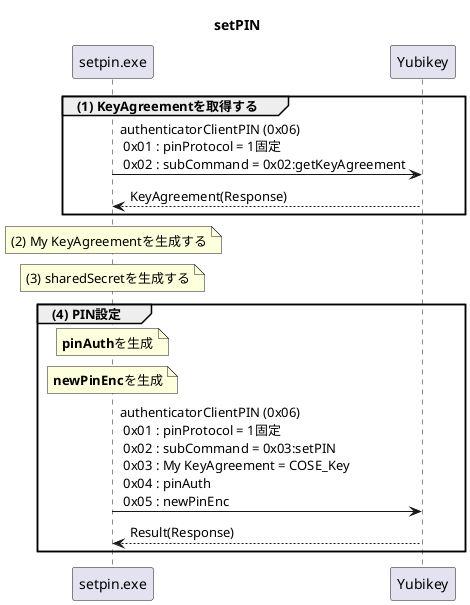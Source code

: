 @startuml
title setPIN
'hide footbox

participant "setpin.exe" as exe
participant "Yubikey" as Yubikey

group (1) KeyAgreementを取得する
    Yubikey <- exe : authenticatorClientPIN (0x06)\n 0x01 : pinProtocol = 1固定\n 0x02 : subCommand = 0x02:getKeyAgreement
    Yubikey --> exe : KeyAgreement(Response)
end

note over exe:(2) My KeyAgreementを生成する

note over exe:(3) sharedSecretを生成する

group (4) PIN設定
    note over exe:**pinAuth**を生成
    note over exe:**newPinEnc**を生成

    Yubikey <- exe : authenticatorClientPIN (0x06)\n 0x01 : pinProtocol = 1固定\n 0x02 : subCommand = 0x03:setPIN\n 0x03 : My KeyAgreement = COSE_Key\n 0x04 : pinAuth\n 0x05 : newPinEnc
    Yubikey --> exe : Result(Response)
end

@enduml
